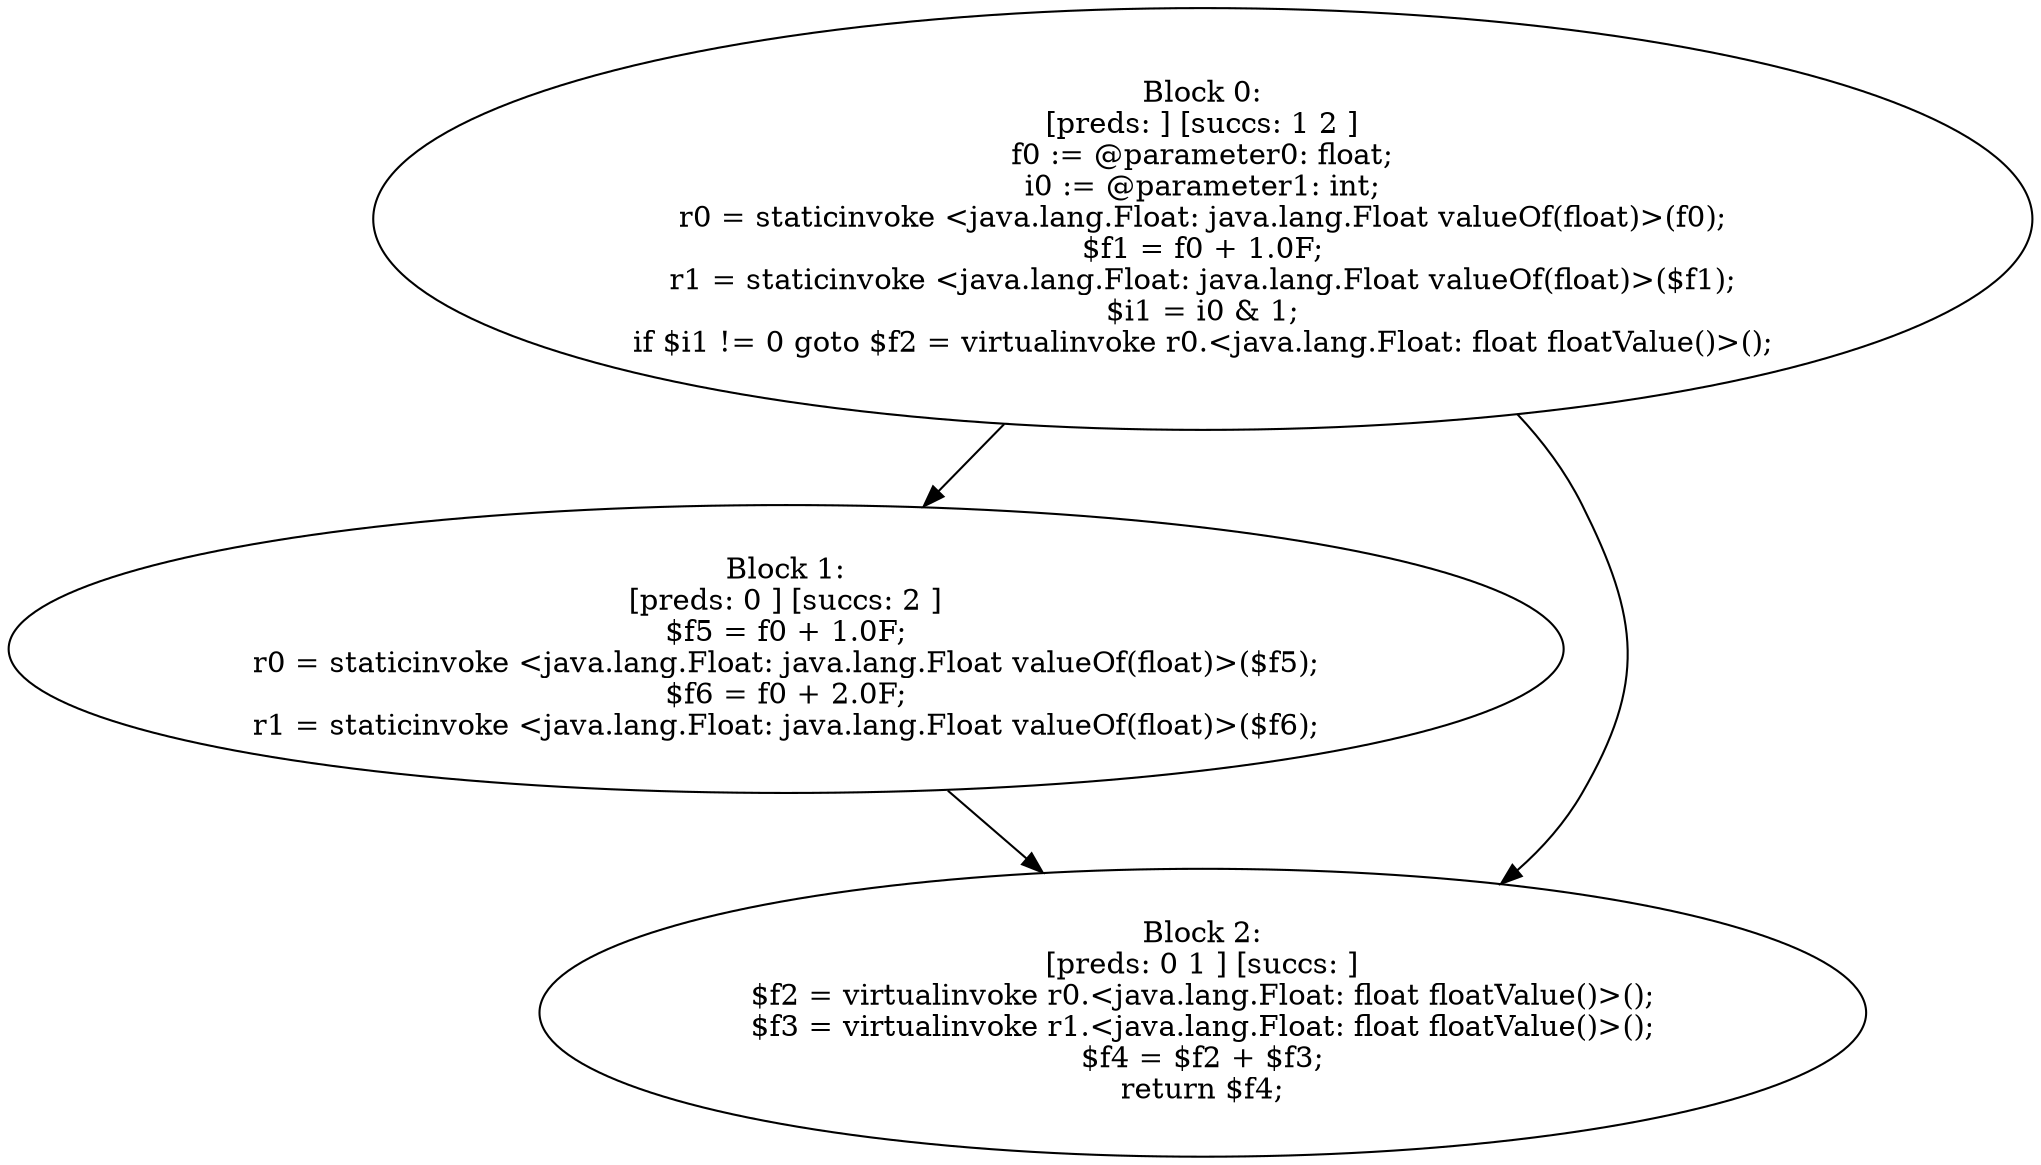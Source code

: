 digraph "unitGraph" {
    "Block 0:
[preds: ] [succs: 1 2 ]
f0 := @parameter0: float;
i0 := @parameter1: int;
r0 = staticinvoke <java.lang.Float: java.lang.Float valueOf(float)>(f0);
$f1 = f0 + 1.0F;
r1 = staticinvoke <java.lang.Float: java.lang.Float valueOf(float)>($f1);
$i1 = i0 & 1;
if $i1 != 0 goto $f2 = virtualinvoke r0.<java.lang.Float: float floatValue()>();
"
    "Block 1:
[preds: 0 ] [succs: 2 ]
$f5 = f0 + 1.0F;
r0 = staticinvoke <java.lang.Float: java.lang.Float valueOf(float)>($f5);
$f6 = f0 + 2.0F;
r1 = staticinvoke <java.lang.Float: java.lang.Float valueOf(float)>($f6);
"
    "Block 2:
[preds: 0 1 ] [succs: ]
$f2 = virtualinvoke r0.<java.lang.Float: float floatValue()>();
$f3 = virtualinvoke r1.<java.lang.Float: float floatValue()>();
$f4 = $f2 + $f3;
return $f4;
"
    "Block 0:
[preds: ] [succs: 1 2 ]
f0 := @parameter0: float;
i0 := @parameter1: int;
r0 = staticinvoke <java.lang.Float: java.lang.Float valueOf(float)>(f0);
$f1 = f0 + 1.0F;
r1 = staticinvoke <java.lang.Float: java.lang.Float valueOf(float)>($f1);
$i1 = i0 & 1;
if $i1 != 0 goto $f2 = virtualinvoke r0.<java.lang.Float: float floatValue()>();
"->"Block 1:
[preds: 0 ] [succs: 2 ]
$f5 = f0 + 1.0F;
r0 = staticinvoke <java.lang.Float: java.lang.Float valueOf(float)>($f5);
$f6 = f0 + 2.0F;
r1 = staticinvoke <java.lang.Float: java.lang.Float valueOf(float)>($f6);
";
    "Block 0:
[preds: ] [succs: 1 2 ]
f0 := @parameter0: float;
i0 := @parameter1: int;
r0 = staticinvoke <java.lang.Float: java.lang.Float valueOf(float)>(f0);
$f1 = f0 + 1.0F;
r1 = staticinvoke <java.lang.Float: java.lang.Float valueOf(float)>($f1);
$i1 = i0 & 1;
if $i1 != 0 goto $f2 = virtualinvoke r0.<java.lang.Float: float floatValue()>();
"->"Block 2:
[preds: 0 1 ] [succs: ]
$f2 = virtualinvoke r0.<java.lang.Float: float floatValue()>();
$f3 = virtualinvoke r1.<java.lang.Float: float floatValue()>();
$f4 = $f2 + $f3;
return $f4;
";
    "Block 1:
[preds: 0 ] [succs: 2 ]
$f5 = f0 + 1.0F;
r0 = staticinvoke <java.lang.Float: java.lang.Float valueOf(float)>($f5);
$f6 = f0 + 2.0F;
r1 = staticinvoke <java.lang.Float: java.lang.Float valueOf(float)>($f6);
"->"Block 2:
[preds: 0 1 ] [succs: ]
$f2 = virtualinvoke r0.<java.lang.Float: float floatValue()>();
$f3 = virtualinvoke r1.<java.lang.Float: float floatValue()>();
$f4 = $f2 + $f3;
return $f4;
";
}
